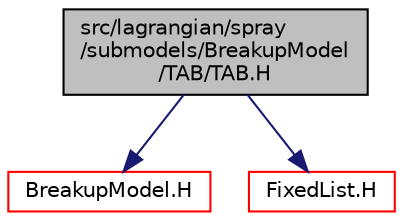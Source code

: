 digraph "src/lagrangian/spray/submodels/BreakupModel/TAB/TAB.H"
{
  bgcolor="transparent";
  edge [fontname="Helvetica",fontsize="10",labelfontname="Helvetica",labelfontsize="10"];
  node [fontname="Helvetica",fontsize="10",shape=record];
  Node0 [label="src/lagrangian/spray\l/submodels/BreakupModel\l/TAB/TAB.H",height=0.2,width=0.4,color="black", fillcolor="grey75", style="filled", fontcolor="black"];
  Node0 -> Node1 [color="midnightblue",fontsize="10",style="solid",fontname="Helvetica"];
  Node1 [label="BreakupModel.H",height=0.2,width=0.4,color="red",URL="$a07418.html"];
  Node0 -> Node98 [color="midnightblue",fontsize="10",style="solid",fontname="Helvetica"];
  Node98 [label="FixedList.H",height=0.2,width=0.4,color="red",URL="$a09344.html"];
}

